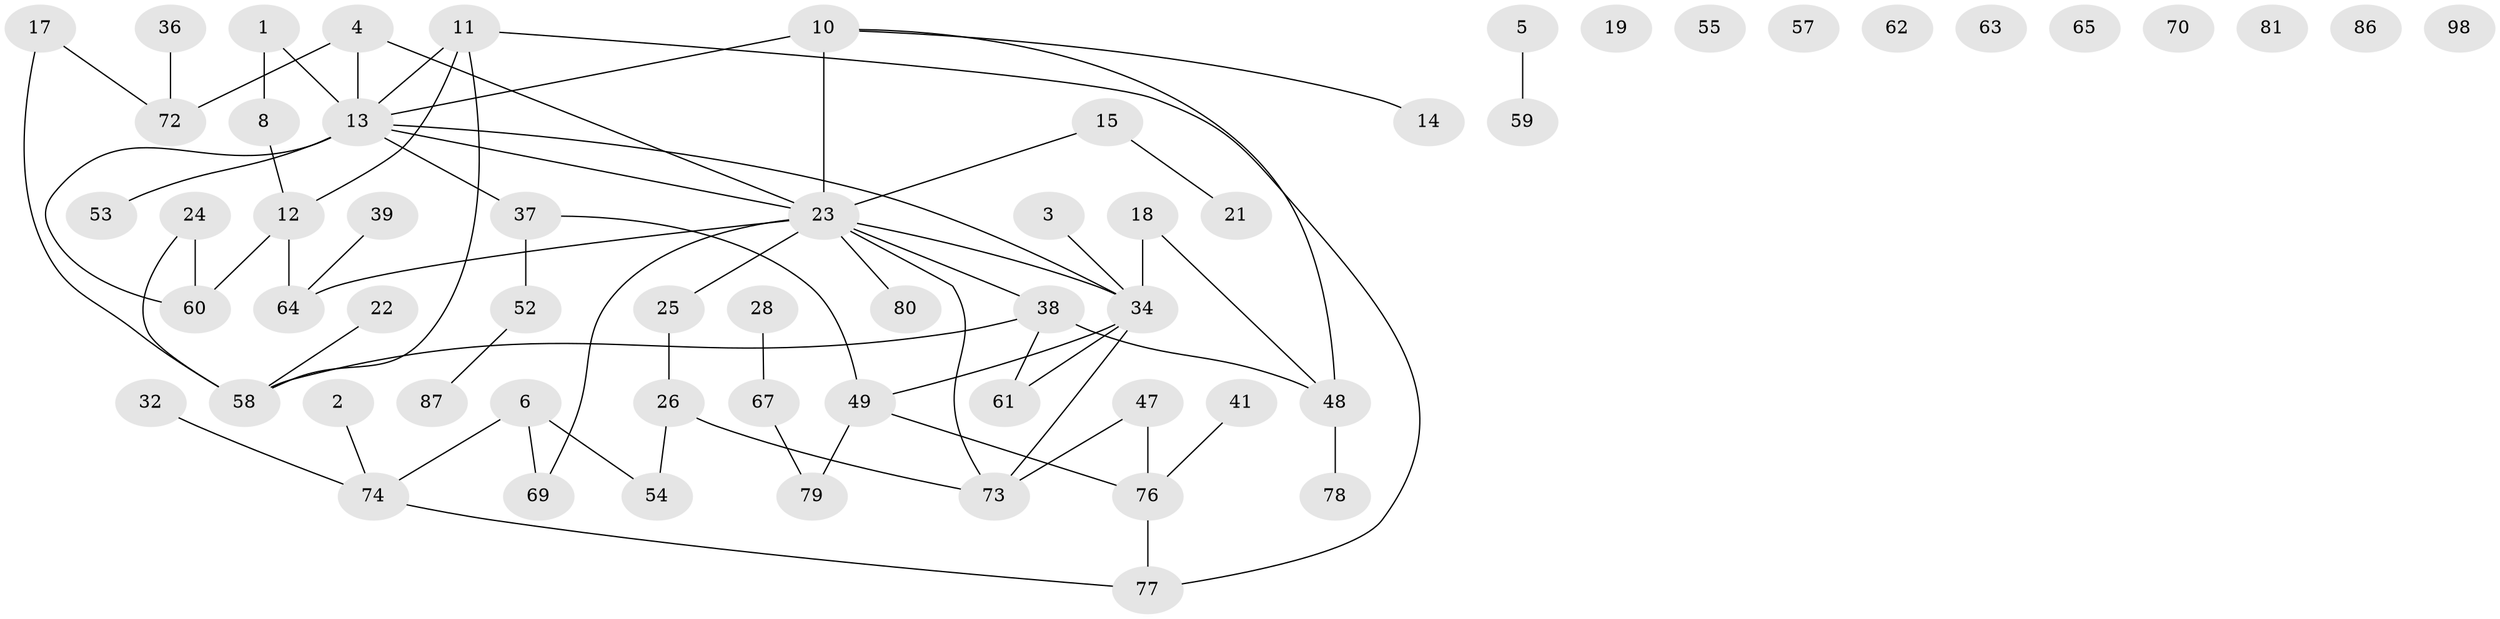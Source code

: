 // original degree distribution, {1: 0.2621359223300971, 3: 0.2621359223300971, 4: 0.0970873786407767, 2: 0.2621359223300971, 0: 0.08737864077669903, 5: 0.009708737864077669, 10: 0.009708737864077669, 7: 0.009708737864077669}
// Generated by graph-tools (version 1.1) at 2025/16/03/04/25 18:16:32]
// undirected, 61 vertices, 68 edges
graph export_dot {
graph [start="1"]
  node [color=gray90,style=filled];
  1 [super="+71"];
  2;
  3 [super="+30"];
  4;
  5 [super="+56"];
  6 [super="+95+7+9"];
  8 [super="+20"];
  10 [super="+93+40"];
  11 [super="+45"];
  12 [super="+27+16"];
  13 [super="+35+29"];
  14 [super="+66"];
  15 [super="+94+33"];
  17 [super="+51"];
  18;
  19;
  21;
  22;
  23 [super="+96"];
  24 [super="+44"];
  25 [super="+31"];
  26;
  28 [super="+46"];
  32;
  34 [super="+42+50"];
  36;
  37 [super="+102"];
  38 [super="+43"];
  39;
  41 [super="+82"];
  47;
  48 [super="+89"];
  49 [super="+84"];
  52;
  53;
  54;
  55;
  57;
  58 [super="+68"];
  59;
  60;
  61 [super="+75"];
  62;
  63;
  64;
  65;
  67;
  69 [super="+101"];
  70;
  72;
  73;
  74;
  76;
  77;
  78;
  79;
  80;
  81 [super="+88"];
  86;
  87 [super="+100"];
  98;
  1 -- 8;
  1 -- 13;
  2 -- 74;
  3 -- 34;
  4 -- 72;
  4 -- 13;
  4 -- 23;
  5 -- 59;
  6 -- 69;
  6 -- 74;
  6 -- 54;
  8 -- 12;
  10 -- 48;
  10 -- 13 [weight=2];
  10 -- 14;
  10 -- 23;
  11 -- 12;
  11 -- 13;
  11 -- 58;
  11 -- 77;
  12 -- 64;
  12 -- 60;
  13 -- 34;
  13 -- 53;
  13 -- 60;
  13 -- 37;
  13 -- 23;
  15 -- 21;
  15 -- 23;
  17 -- 58;
  17 -- 72;
  18 -- 48;
  18 -- 34;
  22 -- 58;
  23 -- 73;
  23 -- 69;
  23 -- 64;
  23 -- 34;
  23 -- 38;
  23 -- 80;
  23 -- 25;
  24 -- 60;
  24 -- 58;
  25 -- 26;
  26 -- 54;
  26 -- 73;
  28 -- 67;
  32 -- 74;
  34 -- 73;
  34 -- 49;
  34 -- 61;
  36 -- 72;
  37 -- 52;
  37 -- 49;
  38 -- 58;
  38 -- 61;
  38 -- 48;
  39 -- 64;
  41 -- 76;
  47 -- 73;
  47 -- 76;
  48 -- 78;
  49 -- 76;
  49 -- 79;
  52 -- 87;
  67 -- 79;
  74 -- 77;
  76 -- 77;
}
